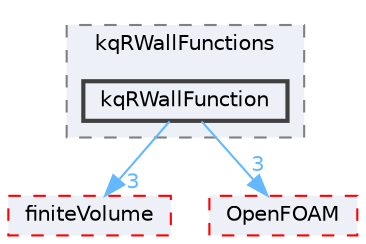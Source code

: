 digraph "src/TurbulenceModels/turbulenceModels/derivedFvPatchFields/wallFunctions/kqRWallFunctions/kqRWallFunction"
{
 // LATEX_PDF_SIZE
  bgcolor="transparent";
  edge [fontname=Helvetica,fontsize=10,labelfontname=Helvetica,labelfontsize=10];
  node [fontname=Helvetica,fontsize=10,shape=box,height=0.2,width=0.4];
  compound=true
  subgraph clusterdir_4df10aeadb52540acbb9032f7f2f2662 {
    graph [ bgcolor="#edf0f7", pencolor="grey50", label="kqRWallFunctions", fontname=Helvetica,fontsize=10 style="filled,dashed", URL="dir_4df10aeadb52540acbb9032f7f2f2662.html",tooltip=""]
  dir_0b0a206960c0c211e3612dd39d95bbdd [label="kqRWallFunction", fillcolor="#edf0f7", color="grey25", style="filled,bold", URL="dir_0b0a206960c0c211e3612dd39d95bbdd.html",tooltip=""];
  }
  dir_9bd15774b555cf7259a6fa18f99fe99b [label="finiteVolume", fillcolor="#edf0f7", color="red", style="filled,dashed", URL="dir_9bd15774b555cf7259a6fa18f99fe99b.html",tooltip=""];
  dir_c5473ff19b20e6ec4dfe5c310b3778a8 [label="OpenFOAM", fillcolor="#edf0f7", color="red", style="filled,dashed", URL="dir_c5473ff19b20e6ec4dfe5c310b3778a8.html",tooltip=""];
  dir_0b0a206960c0c211e3612dd39d95bbdd->dir_9bd15774b555cf7259a6fa18f99fe99b [headlabel="3", labeldistance=1.5 headhref="dir_002051_001387.html" href="dir_002051_001387.html" color="steelblue1" fontcolor="steelblue1"];
  dir_0b0a206960c0c211e3612dd39d95bbdd->dir_c5473ff19b20e6ec4dfe5c310b3778a8 [headlabel="3", labeldistance=1.5 headhref="dir_002051_002695.html" href="dir_002051_002695.html" color="steelblue1" fontcolor="steelblue1"];
}

